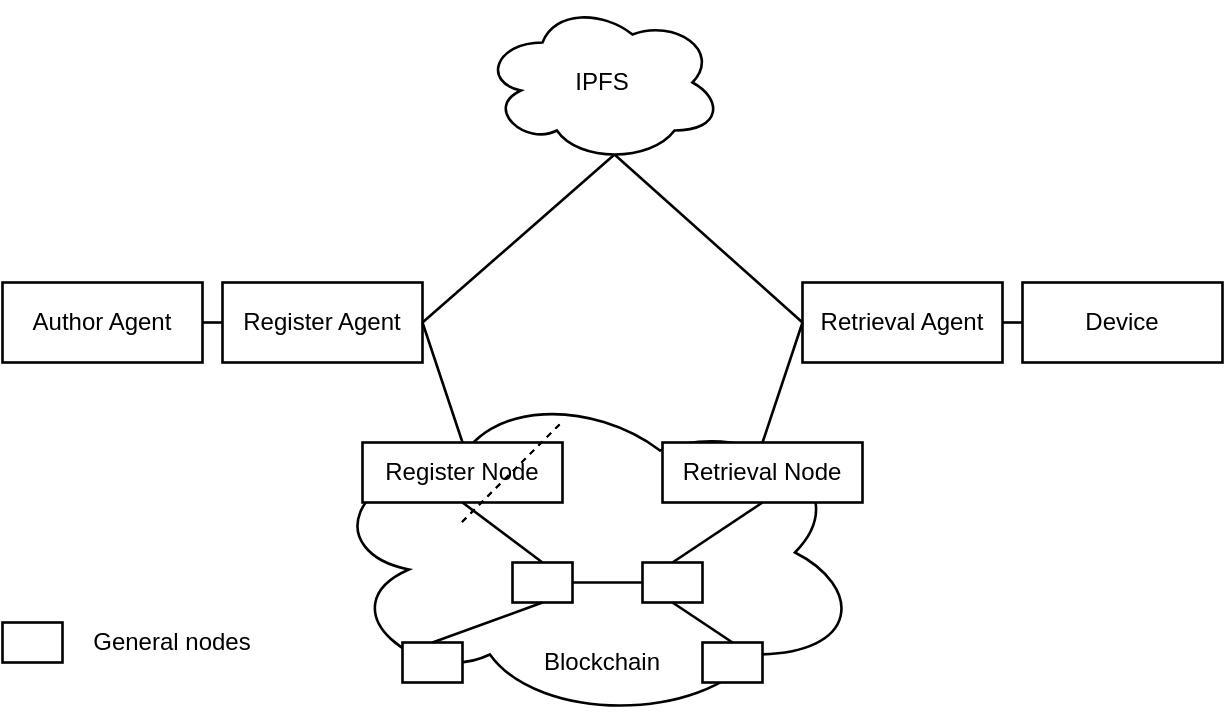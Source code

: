 <mxfile version="23.0.2" type="github">
  <diagram name="Página-1" id="JocpEAlJkJbcvC4bVpcO">
    <mxGraphModel dx="794" dy="420" grid="1" gridSize="10" guides="1" tooltips="1" connect="1" arrows="1" fold="1" page="1" pageScale="1" pageWidth="827" pageHeight="1169" math="0" shadow="0">
      <root>
        <mxCell id="0" />
        <mxCell id="1" parent="0" />
        <mxCell id="5DpfHLxYeFjcuQGhQfBh-4" style="edgeStyle=orthogonalEdgeStyle;rounded=0;orthogonalLoop=1;jettySize=auto;html=1;exitX=1;exitY=0.5;exitDx=0;exitDy=0;entryX=0;entryY=0.5;entryDx=0;entryDy=0;endArrow=none;endFill=0;strokeWidth=1.3;" parent="1" source="5DpfHLxYeFjcuQGhQfBh-1" target="5DpfHLxYeFjcuQGhQfBh-2" edge="1">
          <mxGeometry relative="1" as="geometry" />
        </mxCell>
        <mxCell id="5DpfHLxYeFjcuQGhQfBh-1" value="&lt;div&gt;Author Agent&lt;/div&gt;" style="rounded=0;whiteSpace=wrap;html=1;strokeWidth=1.3;" parent="1" vertex="1">
          <mxGeometry x="150" y="230" width="100" height="40" as="geometry" />
        </mxCell>
        <mxCell id="5DpfHLxYeFjcuQGhQfBh-2" value="Register Agent" style="rounded=0;whiteSpace=wrap;html=1;strokeWidth=1.3;" parent="1" vertex="1">
          <mxGeometry x="260" y="230" width="100" height="40" as="geometry" />
        </mxCell>
        <mxCell id="5DpfHLxYeFjcuQGhQfBh-3" value="" style="ellipse;shape=cloud;whiteSpace=wrap;html=1;strokeWidth=1.3;" parent="1" vertex="1">
          <mxGeometry x="310" y="280" width="270" height="170" as="geometry" />
        </mxCell>
        <mxCell id="5DpfHLxYeFjcuQGhQfBh-5" value="IPFS" style="ellipse;shape=cloud;whiteSpace=wrap;html=1;strokeWidth=1.3;" parent="1" vertex="1">
          <mxGeometry x="390" y="90" width="120" height="80" as="geometry" />
        </mxCell>
        <mxCell id="5DpfHLxYeFjcuQGhQfBh-6" value="Register Node" style="rounded=0;whiteSpace=wrap;html=1;strokeWidth=1.3;" parent="1" vertex="1">
          <mxGeometry x="330" y="310" width="100" height="30" as="geometry" />
        </mxCell>
        <mxCell id="5DpfHLxYeFjcuQGhQfBh-7" value="Retrieval Node" style="rounded=0;whiteSpace=wrap;html=1;strokeWidth=1.3;" parent="1" vertex="1">
          <mxGeometry x="480" y="310" width="100" height="30" as="geometry" />
        </mxCell>
        <mxCell id="5DpfHLxYeFjcuQGhQfBh-8" value="" style="rounded=0;whiteSpace=wrap;html=1;strokeWidth=1.3;" parent="1" vertex="1">
          <mxGeometry x="405" y="370" width="30" height="20" as="geometry" />
        </mxCell>
        <mxCell id="5DpfHLxYeFjcuQGhQfBh-9" value="" style="rounded=0;whiteSpace=wrap;html=1;strokeWidth=1.3;" parent="1" vertex="1">
          <mxGeometry x="470" y="370" width="30" height="20" as="geometry" />
        </mxCell>
        <mxCell id="5DpfHLxYeFjcuQGhQfBh-12" value="" style="rounded=0;whiteSpace=wrap;html=1;strokeWidth=1.3;" parent="1" vertex="1">
          <mxGeometry x="350" y="410" width="30" height="20" as="geometry" />
        </mxCell>
        <mxCell id="5DpfHLxYeFjcuQGhQfBh-13" value="" style="rounded=0;whiteSpace=wrap;html=1;strokeWidth=1.3;" parent="1" vertex="1">
          <mxGeometry x="500" y="410" width="30" height="20" as="geometry" />
        </mxCell>
        <mxCell id="5DpfHLxYeFjcuQGhQfBh-17" value="Retrieval Agent" style="rounded=0;whiteSpace=wrap;html=1;strokeWidth=1.3;" parent="1" vertex="1">
          <mxGeometry x="550" y="230" width="100" height="40" as="geometry" />
        </mxCell>
        <mxCell id="5DpfHLxYeFjcuQGhQfBh-18" value="Device" style="rounded=0;whiteSpace=wrap;html=1;strokeWidth=1.3;" parent="1" vertex="1">
          <mxGeometry x="660" y="230" width="100" height="40" as="geometry" />
        </mxCell>
        <mxCell id="5DpfHLxYeFjcuQGhQfBh-19" value="" style="endArrow=none;html=1;rounded=0;entryX=1;entryY=0.5;entryDx=0;entryDy=0;exitX=0.5;exitY=0;exitDx=0;exitDy=0;strokeWidth=1.3;" parent="1" source="5DpfHLxYeFjcuQGhQfBh-6" target="5DpfHLxYeFjcuQGhQfBh-2" edge="1">
          <mxGeometry width="50" height="50" relative="1" as="geometry">
            <mxPoint x="170" y="400" as="sourcePoint" />
            <mxPoint x="220" y="350" as="targetPoint" />
          </mxGeometry>
        </mxCell>
        <mxCell id="5DpfHLxYeFjcuQGhQfBh-20" value="" style="endArrow=none;html=1;rounded=0;entryX=0.5;entryY=1;entryDx=0;entryDy=0;exitX=0.5;exitY=0;exitDx=0;exitDy=0;strokeWidth=1.3;" parent="1" source="5DpfHLxYeFjcuQGhQfBh-8" target="5DpfHLxYeFjcuQGhQfBh-6" edge="1">
          <mxGeometry width="50" height="50" relative="1" as="geometry">
            <mxPoint x="180" y="440" as="sourcePoint" />
            <mxPoint x="230" y="390" as="targetPoint" />
          </mxGeometry>
        </mxCell>
        <mxCell id="5DpfHLxYeFjcuQGhQfBh-21" value="" style="endArrow=none;html=1;rounded=0;entryX=0.55;entryY=0.95;entryDx=0;entryDy=0;entryPerimeter=0;exitX=1;exitY=0.5;exitDx=0;exitDy=0;strokeWidth=1.3;" parent="1" source="5DpfHLxYeFjcuQGhQfBh-2" target="5DpfHLxYeFjcuQGhQfBh-5" edge="1">
          <mxGeometry width="50" height="50" relative="1" as="geometry">
            <mxPoint x="370" y="240" as="sourcePoint" />
            <mxPoint x="420" y="190" as="targetPoint" />
          </mxGeometry>
        </mxCell>
        <mxCell id="5DpfHLxYeFjcuQGhQfBh-22" value="" style="endArrow=none;html=1;rounded=0;entryX=0.55;entryY=0.95;entryDx=0;entryDy=0;entryPerimeter=0;exitX=0;exitY=0.5;exitDx=0;exitDy=0;strokeWidth=1.3;" parent="1" source="5DpfHLxYeFjcuQGhQfBh-17" target="5DpfHLxYeFjcuQGhQfBh-5" edge="1">
          <mxGeometry width="50" height="50" relative="1" as="geometry">
            <mxPoint x="440" y="260" as="sourcePoint" />
            <mxPoint x="490" y="210" as="targetPoint" />
          </mxGeometry>
        </mxCell>
        <mxCell id="5DpfHLxYeFjcuQGhQfBh-23" value="" style="endArrow=none;html=1;rounded=0;exitX=0.5;exitY=0;exitDx=0;exitDy=0;entryX=0;entryY=0.5;entryDx=0;entryDy=0;strokeWidth=1.3;" parent="1" source="5DpfHLxYeFjcuQGhQfBh-7" target="5DpfHLxYeFjcuQGhQfBh-17" edge="1">
          <mxGeometry width="50" height="50" relative="1" as="geometry">
            <mxPoint x="620" y="340" as="sourcePoint" />
            <mxPoint x="670" y="290" as="targetPoint" />
          </mxGeometry>
        </mxCell>
        <mxCell id="5DpfHLxYeFjcuQGhQfBh-24" value="" style="endArrow=none;html=1;rounded=0;entryX=0;entryY=0.5;entryDx=0;entryDy=0;exitX=1;exitY=0.5;exitDx=0;exitDy=0;strokeWidth=1.3;" parent="1" source="5DpfHLxYeFjcuQGhQfBh-17" target="5DpfHLxYeFjcuQGhQfBh-18" edge="1">
          <mxGeometry width="50" height="50" relative="1" as="geometry">
            <mxPoint x="660" y="380" as="sourcePoint" />
            <mxPoint x="710" y="330" as="targetPoint" />
          </mxGeometry>
        </mxCell>
        <mxCell id="5DpfHLxYeFjcuQGhQfBh-25" value="" style="endArrow=none;html=1;rounded=0;entryX=0.5;entryY=1;entryDx=0;entryDy=0;exitX=0.5;exitY=0;exitDx=0;exitDy=0;strokeWidth=1.3;" parent="1" source="5DpfHLxYeFjcuQGhQfBh-12" target="5DpfHLxYeFjcuQGhQfBh-8" edge="1">
          <mxGeometry width="50" height="50" relative="1" as="geometry">
            <mxPoint x="180" y="410" as="sourcePoint" />
            <mxPoint x="230" y="360" as="targetPoint" />
          </mxGeometry>
        </mxCell>
        <mxCell id="5DpfHLxYeFjcuQGhQfBh-26" value="" style="endArrow=none;html=1;rounded=0;entryX=0;entryY=0.5;entryDx=0;entryDy=0;exitX=1;exitY=0.5;exitDx=0;exitDy=0;strokeWidth=1.3;" parent="1" source="5DpfHLxYeFjcuQGhQfBh-8" target="5DpfHLxYeFjcuQGhQfBh-9" edge="1">
          <mxGeometry width="50" height="50" relative="1" as="geometry">
            <mxPoint x="260" y="410" as="sourcePoint" />
            <mxPoint x="310" y="360" as="targetPoint" />
          </mxGeometry>
        </mxCell>
        <mxCell id="5DpfHLxYeFjcuQGhQfBh-27" value="" style="endArrow=none;html=1;rounded=0;entryX=0.5;entryY=1;entryDx=0;entryDy=0;exitX=0.5;exitY=0;exitDx=0;exitDy=0;strokeWidth=1.3;" parent="1" source="5DpfHLxYeFjcuQGhQfBh-9" target="5DpfHLxYeFjcuQGhQfBh-7" edge="1">
          <mxGeometry width="50" height="50" relative="1" as="geometry">
            <mxPoint x="660" y="390" as="sourcePoint" />
            <mxPoint x="710" y="340" as="targetPoint" />
          </mxGeometry>
        </mxCell>
        <mxCell id="5DpfHLxYeFjcuQGhQfBh-28" value="" style="endArrow=none;html=1;rounded=0;entryX=0.5;entryY=1;entryDx=0;entryDy=0;exitX=0.5;exitY=0;exitDx=0;exitDy=0;strokeWidth=1.3;" parent="1" source="5DpfHLxYeFjcuQGhQfBh-13" target="5DpfHLxYeFjcuQGhQfBh-9" edge="1">
          <mxGeometry width="50" height="50" relative="1" as="geometry">
            <mxPoint x="80" y="430" as="sourcePoint" />
            <mxPoint x="130" y="380" as="targetPoint" />
          </mxGeometry>
        </mxCell>
        <mxCell id="5DpfHLxYeFjcuQGhQfBh-29" value="Blockchain" style="text;html=1;strokeColor=none;fillColor=none;align=center;verticalAlign=middle;whiteSpace=wrap;rounded=0;strokeWidth=1.3;" parent="1" vertex="1">
          <mxGeometry x="420" y="405" width="60" height="30" as="geometry" />
        </mxCell>
        <mxCell id="krXT1aO6CmakRrAOlo0J-1" value="" style="rounded=0;whiteSpace=wrap;html=1;strokeWidth=1.3;" parent="1" vertex="1">
          <mxGeometry x="150" y="400" width="30" height="20" as="geometry" />
        </mxCell>
        <mxCell id="krXT1aO6CmakRrAOlo0J-2" value="General nodes" style="text;html=1;strokeColor=none;fillColor=none;align=center;verticalAlign=middle;whiteSpace=wrap;rounded=0;" parent="1" vertex="1">
          <mxGeometry x="190" y="395" width="90" height="30" as="geometry" />
        </mxCell>
        <mxCell id="qfUAMhzjtaT2R-zB_0wd-1" value="" style="endArrow=none;dashed=1;html=1;rounded=0;" edge="1" parent="1">
          <mxGeometry width="50" height="50" relative="1" as="geometry">
            <mxPoint x="380" y="350" as="sourcePoint" />
            <mxPoint x="430" y="300" as="targetPoint" />
          </mxGeometry>
        </mxCell>
        <mxCell id="qfUAMhzjtaT2R-zB_0wd-2" value="" style="endArrow=none;dashed=1;html=1;rounded=0;" edge="1" parent="1">
          <mxGeometry width="50" height="50" relative="1" as="geometry">
            <mxPoint x="380" y="350" as="sourcePoint" />
            <mxPoint x="430" y="300" as="targetPoint" />
          </mxGeometry>
        </mxCell>
      </root>
    </mxGraphModel>
  </diagram>
</mxfile>
